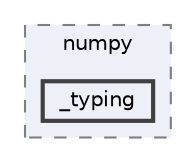 digraph "/home/jam/Research/IRES-2025/dev/src/llm-scripts/testing/hypothesis-testing/hyp-env/lib/python3.12/site-packages/numpy/_typing"
{
 // LATEX_PDF_SIZE
  bgcolor="transparent";
  edge [fontname=Helvetica,fontsize=10,labelfontname=Helvetica,labelfontsize=10];
  node [fontname=Helvetica,fontsize=10,shape=box,height=0.2,width=0.4];
  compound=true
  subgraph clusterdir_2c642f87bc556e878af6fc431ed0cc78 {
    graph [ bgcolor="#edf0f7", pencolor="grey50", label="numpy", fontname=Helvetica,fontsize=10 style="filled,dashed", URL="dir_2c642f87bc556e878af6fc431ed0cc78.html",tooltip=""]
  dir_96c29b50ed92acd63442138e842dc5d1 [label="_typing", fillcolor="#edf0f7", color="grey25", style="filled,bold", URL="dir_96c29b50ed92acd63442138e842dc5d1.html",tooltip=""];
  }
}
